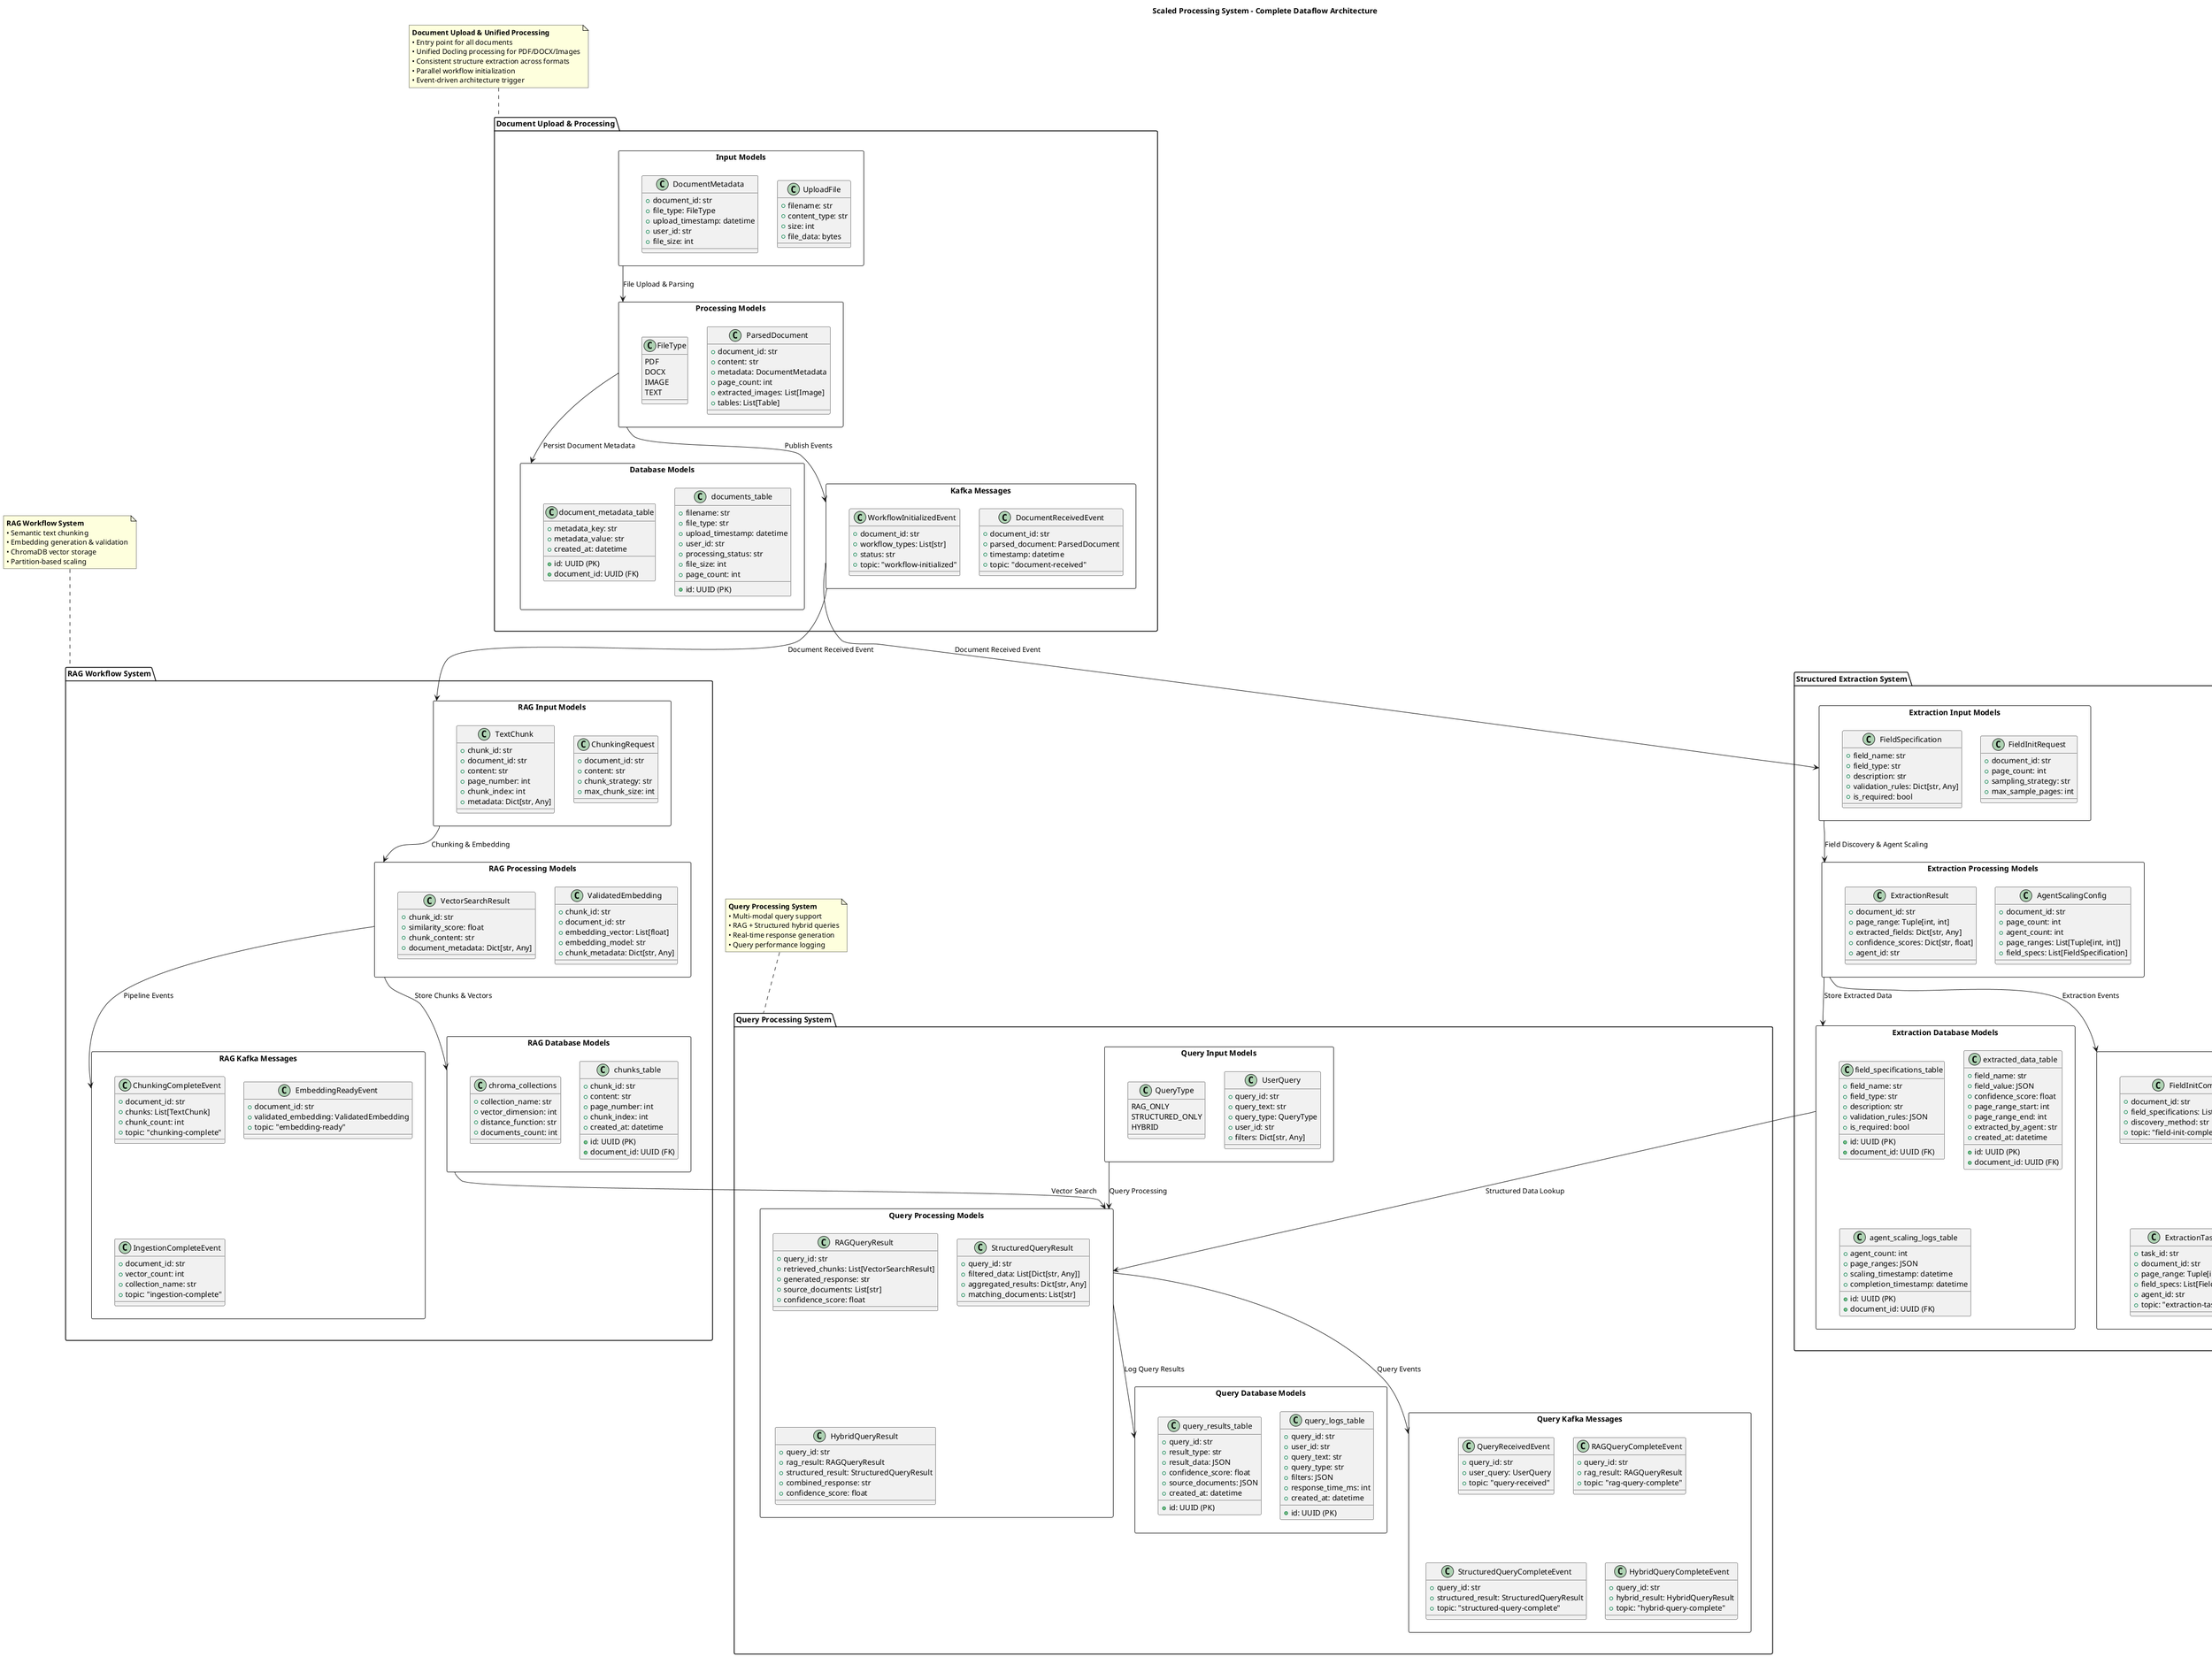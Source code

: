 @startuml dataflow_architecture
title Scaled Processing System - Complete Dataflow Architecture

' Define main system components with their data models
package "Document Upload & Processing" as upload_system {
    ' Input Models
    rectangle "Input Models" as upload_input {
        class UploadFile {
            +filename: str
            +content_type: str
            +size: int
            +file_data: bytes
        }
        
        class DocumentMetadata {
            +document_id: str
            +file_type: FileType
            +upload_timestamp: datetime
            +user_id: str
            +file_size: int
        }
    }
    
    ' Processing Models
    rectangle "Processing Models" as upload_processing {
        class ParsedDocument {
            +document_id: str
            +content: str
            +metadata: DocumentMetadata
            +page_count: int
            +extracted_images: List[Image]
            +tables: List[Table]
        }
        
        class FileType {
            PDF
            DOCX
            IMAGE
            TEXT
        }
    }
    
    ' Database Models
    rectangle "Database Models" as upload_db {
        class documents_table {
            +id: UUID (PK)
            +filename: str
            +file_type: str
            +upload_timestamp: datetime
            +user_id: str
            +processing_status: str
            +file_size: int
            +page_count: int
        }
        
        class document_metadata_table {
            +id: UUID (PK)
            +document_id: UUID (FK)
            +metadata_key: str
            +metadata_value: str
            +created_at: datetime
        }
    }
    
    ' Messages
    rectangle "Kafka Messages" as upload_messages {
        class DocumentReceivedEvent {
            +document_id: str
            +parsed_document: ParsedDocument
            +timestamp: datetime
            +topic: "document-received"
        }
        
        class WorkflowInitializedEvent {
            +document_id: str
            +workflow_types: List[str]
            +status: str
            +topic: "workflow-initialized"
        }
    }
}

package "RAG Workflow System" as rag_system {
    ' Input Models
    rectangle "RAG Input Models" as rag_input {
        class ChunkingRequest {
            +document_id: str
            +content: str
            +chunk_strategy: str
            +max_chunk_size: int
        }
        
        class TextChunk {
            +chunk_id: str
            +document_id: str
            +content: str
            +page_number: int
            +chunk_index: int
            +metadata: Dict[str, Any]
        }
    }
    
    ' Processing Models
    rectangle "RAG Processing Models" as rag_processing {
        class ValidatedEmbedding {
            +chunk_id: str
            +document_id: str
            +embedding_vector: List[float]
            +embedding_model: str
            +chunk_metadata: Dict[str, Any]
        }
        
        class VectorSearchResult {
            +chunk_id: str
            +similarity_score: float
            +chunk_content: str
            +document_metadata: Dict[str, Any]
        }
    }
    
    ' Database Models
    rectangle "RAG Database Models" as rag_db {
        class chunks_table {
            +id: UUID (PK)
            +document_id: UUID (FK)
            +chunk_id: str
            +content: str
            +page_number: int
            +chunk_index: int
            +created_at: datetime
        }
        
        class chroma_collections {
            +collection_name: str
            +vector_dimension: int
            +distance_function: str
            +documents_count: int
        }
    }
    
    ' Messages
    rectangle "RAG Kafka Messages" as rag_messages {
        class ChunkingCompleteEvent {
            +document_id: str
            +chunks: List[TextChunk]
            +chunk_count: int
            +topic: "chunking-complete"
        }
        
        class EmbeddingReadyEvent {
            +document_id: str
            +validated_embedding: ValidatedEmbedding
            +topic: "embedding-ready"
        }
        
        class IngestionCompleteEvent {
            +document_id: str
            +vector_count: int
            +collection_name: str
            +topic: "ingestion-complete"
        }
    }
}

package "Structured Extraction System" as extraction_system {
    ' Input Models
    rectangle "Extraction Input Models" as extraction_input {
        class FieldInitRequest {
            +document_id: str
            +page_count: int
            +sampling_strategy: str
            +max_sample_pages: int
        }
        
        class FieldSpecification {
            +field_name: str
            +field_type: str
            +description: str
            +validation_rules: Dict[str, Any]
            +is_required: bool
        }
    }
    
    ' Processing Models
    rectangle "Extraction Processing Models" as extraction_processing {
        class AgentScalingConfig {
            +document_id: str
            +page_count: int
            +agent_count: int
            +page_ranges: List[Tuple[int, int]]
            +field_specs: List[FieldSpecification]
        }
        
        class ExtractionResult {
            +document_id: str
            +page_range: Tuple[int, int]
            +extracted_fields: Dict[str, Any]
            +confidence_scores: Dict[str, float]
            +agent_id: str
        }
    }
    
    ' Database Models
    rectangle "Extraction Database Models" as extraction_db {
        class field_specifications_table {
            +id: UUID (PK)
            +document_id: UUID (FK)
            +field_name: str
            +field_type: str
            +description: str
            +validation_rules: JSON
            +is_required: bool
        }
        
        class extracted_data_table {
            +id: UUID (PK)
            +document_id: UUID (FK)
            +field_name: str
            +field_value: JSON
            +confidence_score: float
            +page_range_start: int
            +page_range_end: int
            +extracted_by_agent: str
            +created_at: datetime
        }
        
        class agent_scaling_logs_table {
            +id: UUID (PK)
            +document_id: UUID (FK)
            +agent_count: int
            +page_ranges: JSON
            +scaling_timestamp: datetime
            +completion_timestamp: datetime
        }
    }
    
    ' Messages
    rectangle "Extraction Kafka Messages" as extraction_messages {
        class FieldInitCompleteEvent {
            +document_id: str
            +field_specifications: List[FieldSpecification]
            +discovery_method: str
            +topic: "field-init-complete"
        }
        
        class AgentScalingCompleteEvent {
            +document_id: str
            +scaling_config: AgentScalingConfig
            +topic: "agent-scaling-complete"
        }
        
        class ExtractionTaskMessage {
            +task_id: str
            +document_id: str
            +page_range: Tuple[int, int]
            +field_specs: List[FieldSpecification]
            +agent_id: str
            +topic: "extraction-tasks"
        }
        
        class ExtractionCompleteEvent {
            +document_id: str
            +extraction_results: List[ExtractionResult]
            +completion_status: str
            +topic: "extraction-complete"
        }
    }
}

package "Query Processing System" as query_system {
    ' Input Models
    rectangle "Query Input Models" as query_input {
        class UserQuery {
            +query_id: str
            +query_text: str
            +query_type: QueryType
            +user_id: str
            +filters: Dict[str, Any]
        }
        
        class QueryType {
            RAG_ONLY
            STRUCTURED_ONLY
            HYBRID
        }
    }
    
    ' Processing Models
    rectangle "Query Processing Models" as query_processing {
        class RAGQueryResult {
            +query_id: str
            +retrieved_chunks: List[VectorSearchResult]
            +generated_response: str
            +source_documents: List[str]
            +confidence_score: float
        }
        
        class StructuredQueryResult {
            +query_id: str
            +filtered_data: List[Dict[str, Any]]
            +aggregated_results: Dict[str, Any]
            +matching_documents: List[str]
        }
        
        class HybridQueryResult {
            +query_id: str
            +rag_result: RAGQueryResult
            +structured_result: StructuredQueryResult
            +combined_response: str
            +confidence_score: float
        }
    }
    
    ' Database Models
    rectangle "Query Database Models" as query_db {
        class query_logs_table {
            +id: UUID (PK)
            +query_id: str
            +user_id: str
            +query_text: str
            +query_type: str
            +filters: JSON
            +response_time_ms: int
            +created_at: datetime
        }
        
        class query_results_table {
            +id: UUID (PK)
            +query_id: str
            +result_type: str
            +result_data: JSON
            +confidence_score: float
            +source_documents: JSON
            +created_at: datetime
        }
    }
    
    ' Messages
    rectangle "Query Kafka Messages" as query_messages {
        class QueryReceivedEvent {
            +query_id: str
            +user_query: UserQuery
            +topic: "query-received"
        }
        
        class RAGQueryCompleteEvent {
            +query_id: str
            +rag_result: RAGQueryResult
            +topic: "rag-query-complete"
        }
        
        class StructuredQueryCompleteEvent {
            +query_id: str
            +structured_result: StructuredQueryResult
            +topic: "structured-query-complete"
        }
        
        class HybridQueryCompleteEvent {
            +query_id: str
            +hybrid_result: HybridQueryResult
            +topic: "hybrid-query-complete"
        }
    }
}

' Define data flow connections
upload_input --> upload_processing : "File Upload & Parsing"
upload_processing --> upload_db : "Persist Document Metadata"
upload_processing --> upload_messages : "Publish Events"

upload_messages --> rag_input : "Document Received Event"
rag_input --> rag_processing : "Chunking & Embedding"
rag_processing --> rag_db : "Store Chunks & Vectors"
rag_processing --> rag_messages : "Pipeline Events"

upload_messages --> extraction_input : "Document Received Event"
extraction_input --> extraction_processing : "Field Discovery & Agent Scaling"
extraction_processing --> extraction_db : "Store Extracted Data"
extraction_processing --> extraction_messages : "Extraction Events"

query_input --> query_processing : "Query Processing"
query_processing --> query_db : "Log Query Results"
query_processing --> query_messages : "Query Events"

' Cross-system data flows
rag_db --> query_processing : "Vector Search"
extraction_db --> query_processing : "Structured Data Lookup"

note top of upload_system
    **Document Upload & Unified Processing**
    • Entry point for all documents
    • Unified Docling processing for PDF/DOCX/Images
    • Consistent structure extraction across formats
    • Parallel workflow initialization
    • Event-driven architecture trigger
end note

note top of rag_system
    **RAG Workflow System**
    • Semantic text chunking
    • Embedding generation & validation
    • ChromaDB vector storage
    • Partition-based scaling
end note

note top of extraction_system
    **Structured Extraction System**
    • Dynamic field discovery
    • Agent swarm scaling
    • PostgreSQL structured storage
    • Page-range parallel processing
end note

note top of query_system
    **Query Processing System**
    • Multi-modal query support
    • RAG + Structured hybrid queries
    • Real-time response generation
    • Query performance logging
end note

@enduml